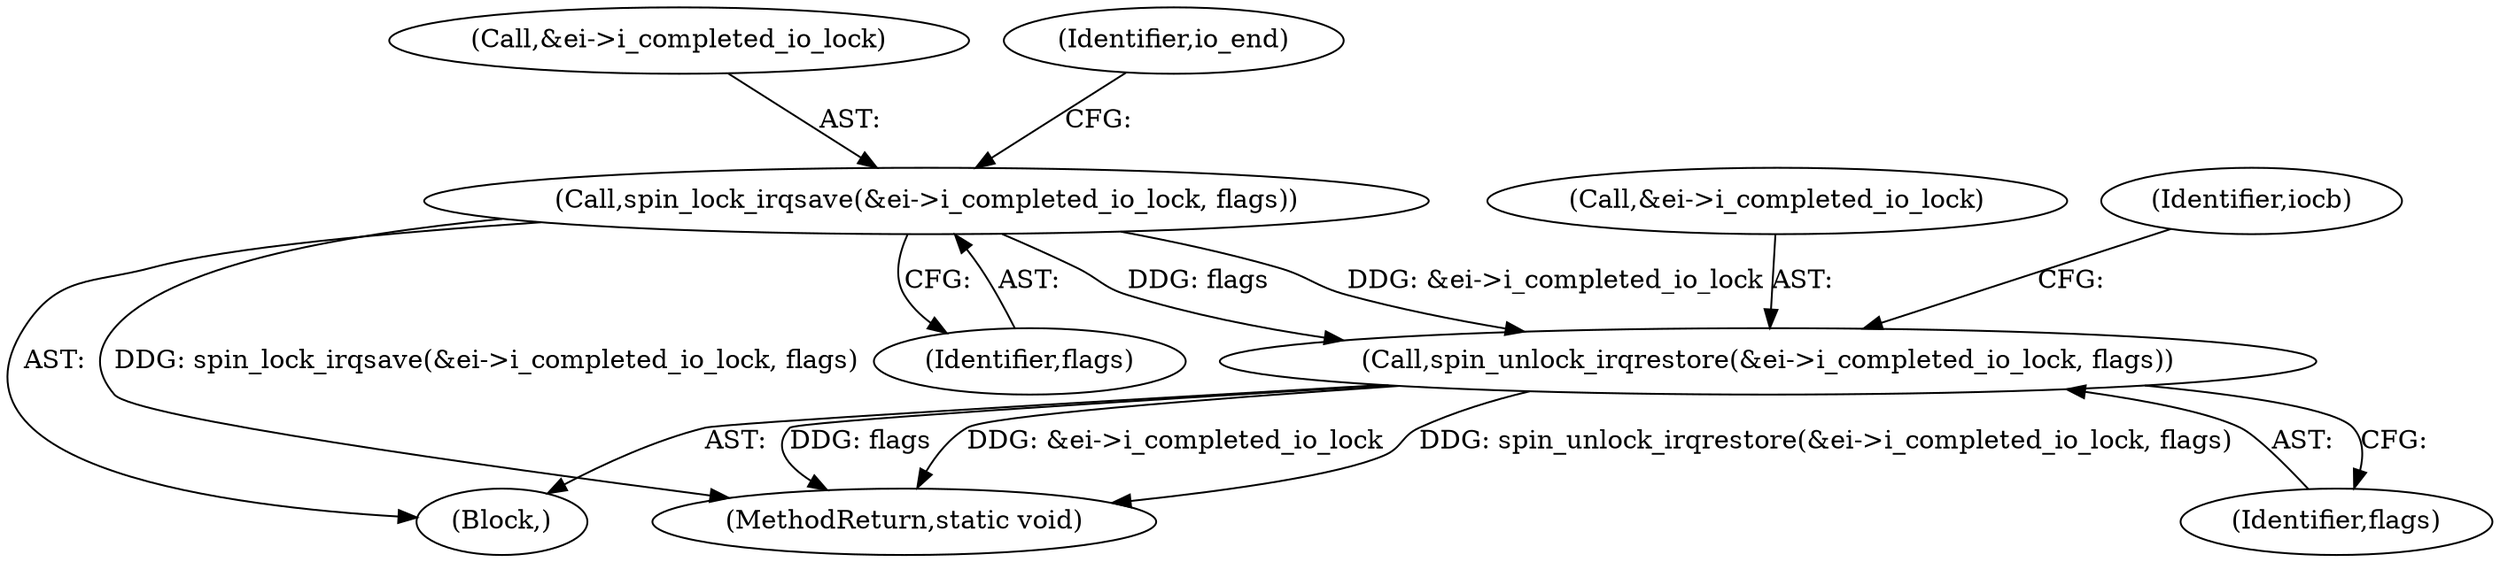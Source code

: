 digraph "0_linux_744692dc059845b2a3022119871846e74d4f6e11_3@pointer" {
"1000191" [label="(Call,spin_lock_irqsave(&ei->i_completed_io_lock, flags))"];
"1000206" [label="(Call,spin_unlock_irqrestore(&ei->i_completed_io_lock, flags))"];
"1000196" [label="(Identifier,flags)"];
"1000109" [label="(Block,)"];
"1000192" [label="(Call,&ei->i_completed_io_lock)"];
"1000211" [label="(Identifier,flags)"];
"1000217" [label="(MethodReturn,static void)"];
"1000206" [label="(Call,spin_unlock_irqrestore(&ei->i_completed_io_lock, flags))"];
"1000191" [label="(Call,spin_lock_irqsave(&ei->i_completed_io_lock, flags))"];
"1000207" [label="(Call,&ei->i_completed_io_lock)"];
"1000200" [label="(Identifier,io_end)"];
"1000214" [label="(Identifier,iocb)"];
"1000191" -> "1000109"  [label="AST: "];
"1000191" -> "1000196"  [label="CFG: "];
"1000192" -> "1000191"  [label="AST: "];
"1000196" -> "1000191"  [label="AST: "];
"1000200" -> "1000191"  [label="CFG: "];
"1000191" -> "1000217"  [label="DDG: spin_lock_irqsave(&ei->i_completed_io_lock, flags)"];
"1000191" -> "1000206"  [label="DDG: &ei->i_completed_io_lock"];
"1000191" -> "1000206"  [label="DDG: flags"];
"1000206" -> "1000109"  [label="AST: "];
"1000206" -> "1000211"  [label="CFG: "];
"1000207" -> "1000206"  [label="AST: "];
"1000211" -> "1000206"  [label="AST: "];
"1000214" -> "1000206"  [label="CFG: "];
"1000206" -> "1000217"  [label="DDG: &ei->i_completed_io_lock"];
"1000206" -> "1000217"  [label="DDG: spin_unlock_irqrestore(&ei->i_completed_io_lock, flags)"];
"1000206" -> "1000217"  [label="DDG: flags"];
}

